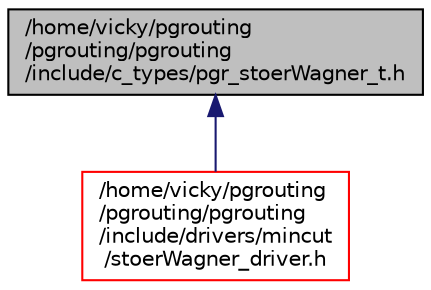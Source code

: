 digraph "/home/vicky/pgrouting/pgrouting/pgrouting/include/c_types/pgr_stoerWagner_t.h"
{
  edge [fontname="Helvetica",fontsize="10",labelfontname="Helvetica",labelfontsize="10"];
  node [fontname="Helvetica",fontsize="10",shape=record];
  Node1 [label="/home/vicky/pgrouting\l/pgrouting/pgrouting\l/include/c_types/pgr_stoerWagner_t.h",height=0.2,width=0.4,color="black", fillcolor="grey75", style="filled", fontcolor="black"];
  Node1 -> Node2 [dir="back",color="midnightblue",fontsize="10",style="solid",fontname="Helvetica"];
  Node2 [label="/home/vicky/pgrouting\l/pgrouting/pgrouting\l/include/drivers/mincut\l/stoerWagner_driver.h",height=0.2,width=0.4,color="red", fillcolor="white", style="filled",URL="$stoerWagner__driver_8h.html"];
}
